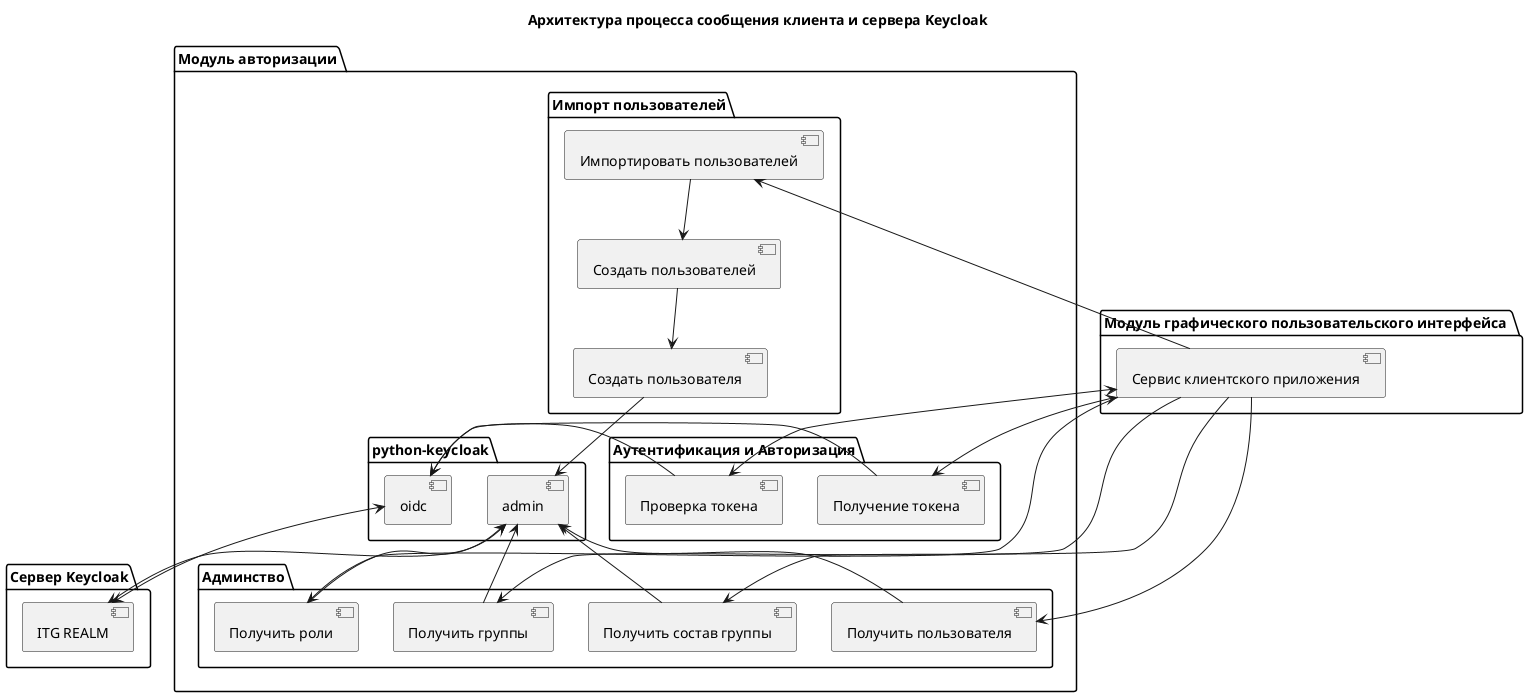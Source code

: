 @startuml
title "Архитектура процесса сообщения клиента и сервера Keycloak"

package "Модуль графического пользовательского интерфейса "{
[Сервис клиентского приложения] as gui
}

package "Модуль авторизации" as kb{
package "Аутентификация и Авторизация" as aa {
[Получение токена] as get_token
[Проверка токена] as check_t
}
package "Админство" as ad {
[Получить пользователя] as get_user_info
[Получить роли] as get_roles
[Получить группы] as get_groups
[Получить состав группы] as get_all_g
}
package "python-keycloak" as pk {
[oidc] as oidc
[admin] as admin
}
package "Импорт пользователей" as iu {
[Создать пользователя] as create_u
[Создать пользователей] as create_m
[Импортировать пользователей] as import
}
}
gui --> get_roles
gui --> get_groups
gui --> get_all_g

admin <-- get_roles
admin <-- get_groups
admin <-- get_all_g

gui <--> get_token
gui <--> check_t
gui --> import
import --> create_m
create_m --> create_u
create_u --> admin

get_token -> oidc
check_t -> oidc

get_user_info <-- gui
get_user_info --> admin


package "Сервер Keycloak" {
[ITG REALM] as psql
}



oidc <--> psql
admin <--> psql
@enduml